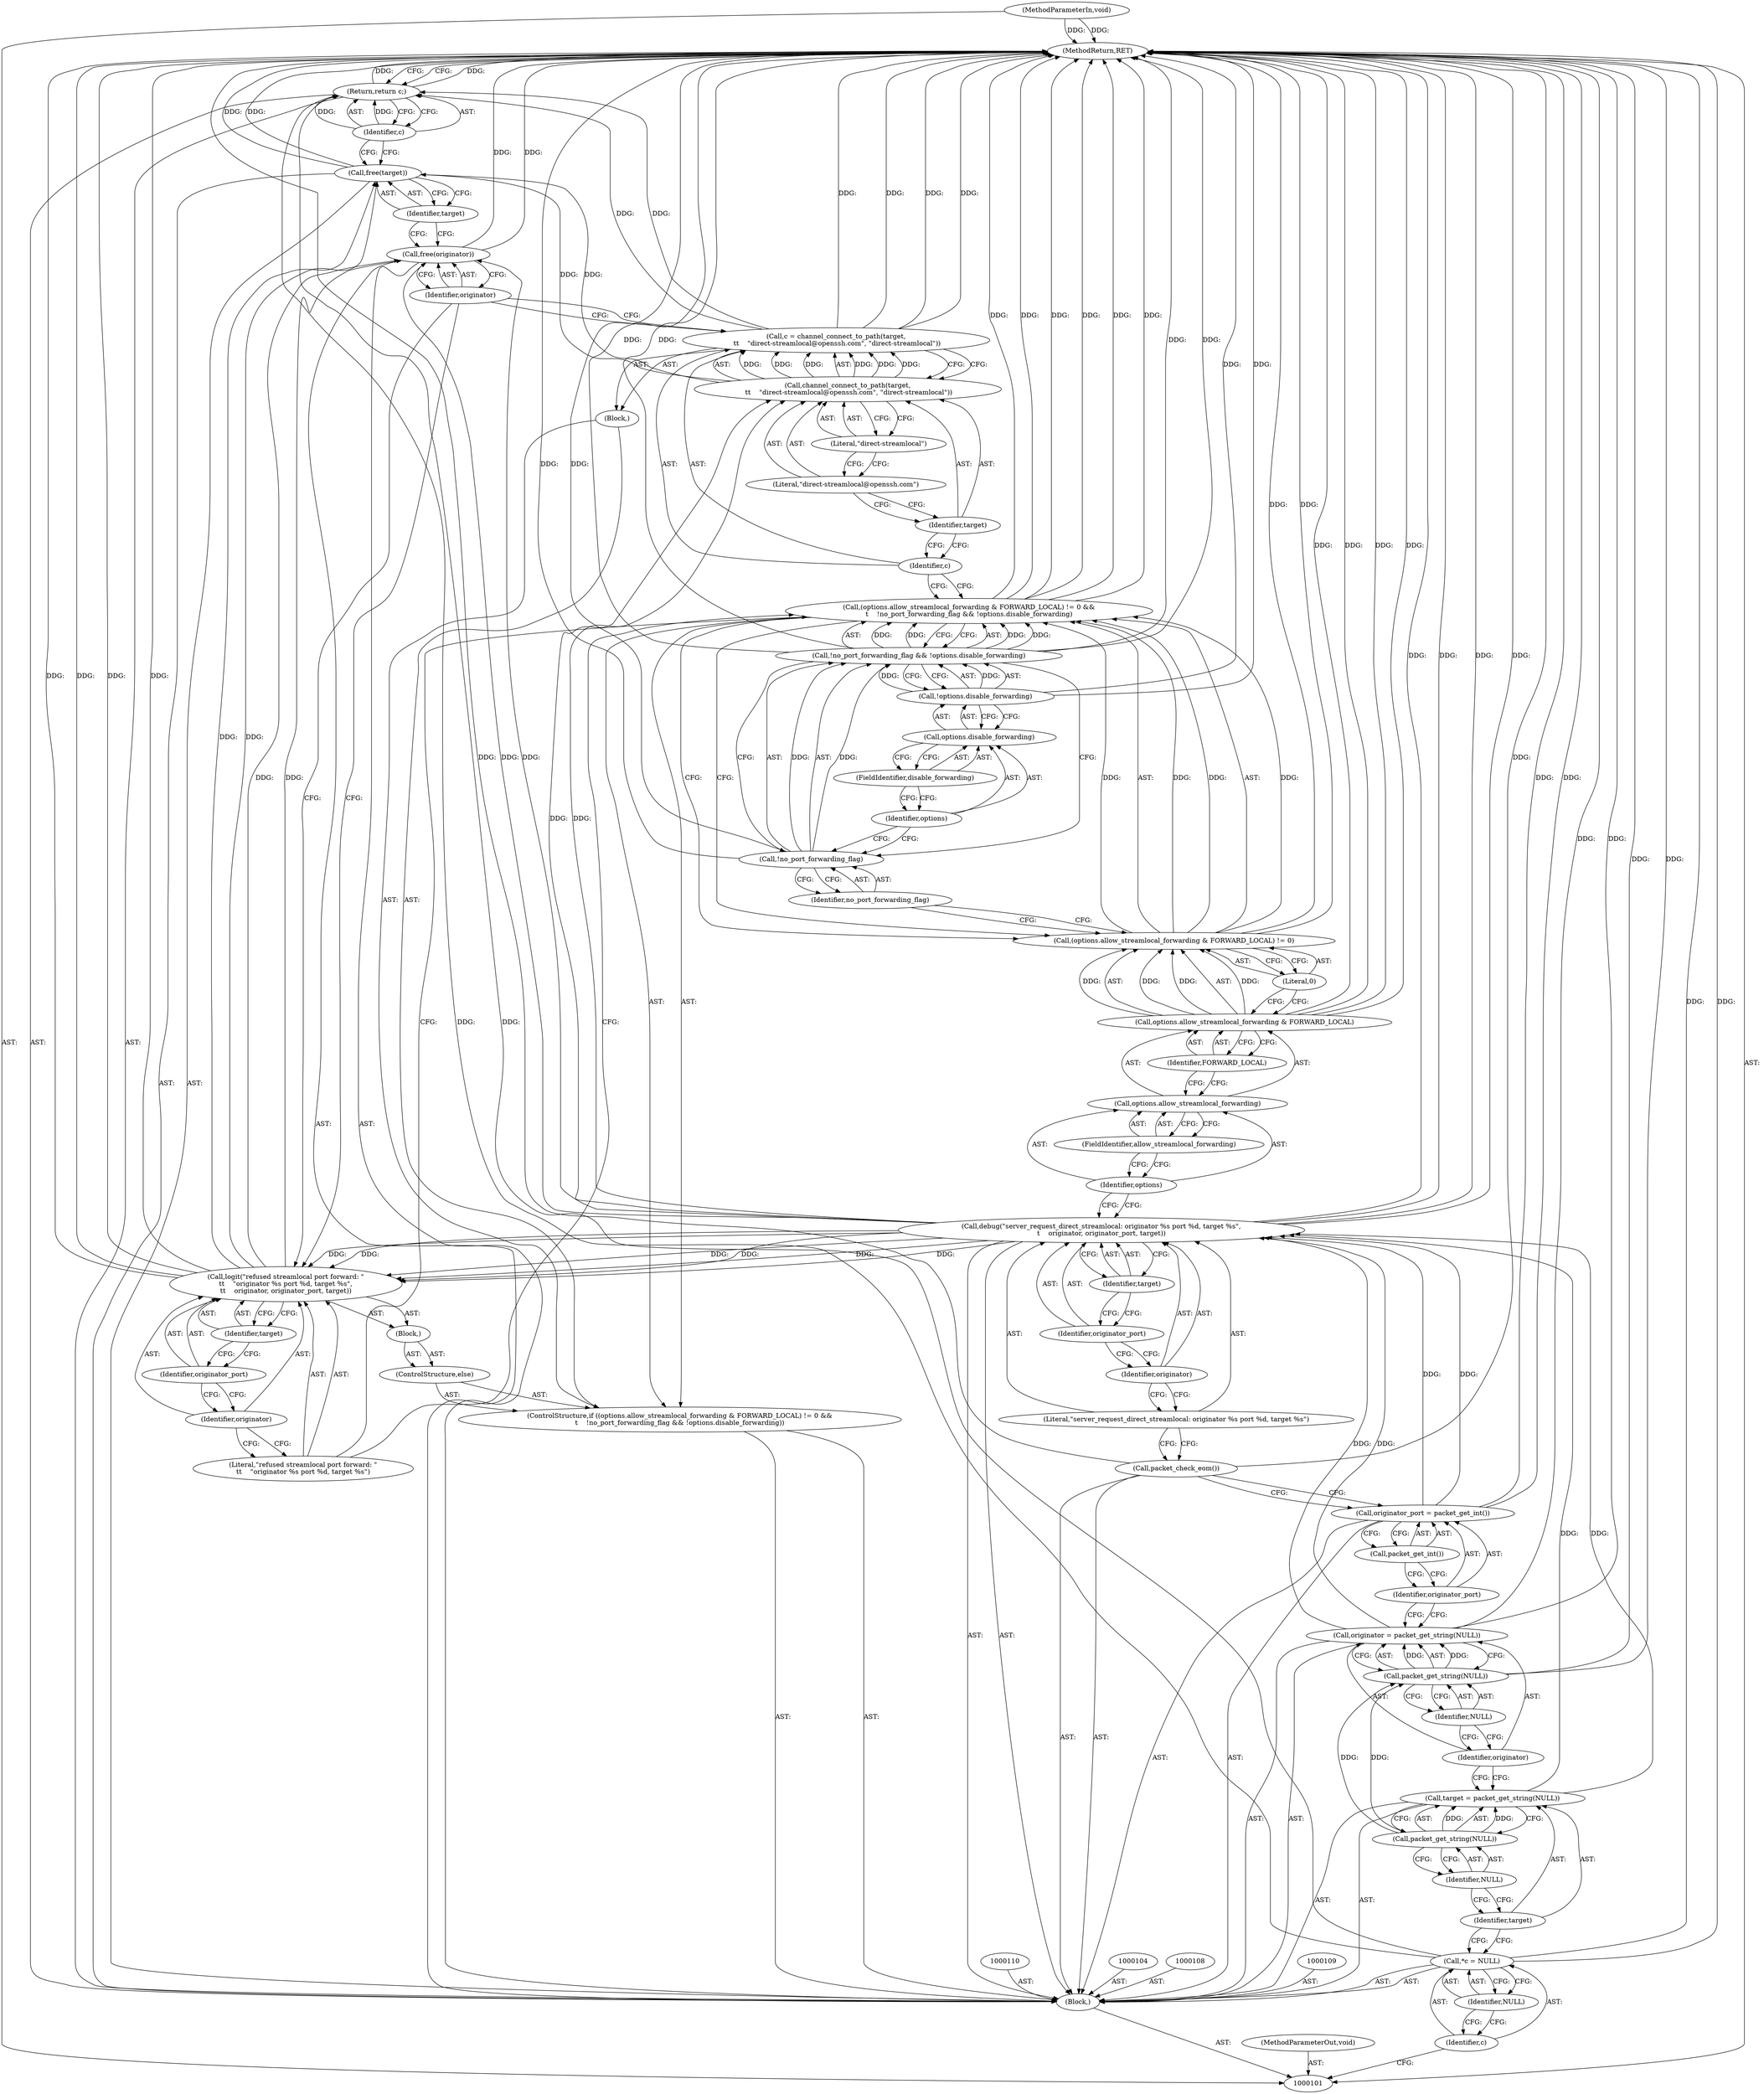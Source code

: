 digraph "1_src_c76fac666ea038753294f2ac94d310f8adece9ce_0" {
"1000164" [label="(MethodReturn,RET)"];
"1000102" [label="(MethodParameterIn,void)"];
"1000235" [label="(MethodParameterOut,void)"];
"1000122" [label="(Call,packet_check_eom())"];
"1000123" [label="(Call,debug(\"server_request_direct_streamlocal: originator %s port %d, target %s\",\n\t    originator, originator_port, target))"];
"1000124" [label="(Literal,\"server_request_direct_streamlocal: originator %s port %d, target %s\")"];
"1000126" [label="(Identifier,originator_port)"];
"1000127" [label="(Identifier,target)"];
"1000125" [label="(Identifier,originator)"];
"1000134" [label="(FieldIdentifier,allow_streamlocal_forwarding)"];
"1000128" [label="(ControlStructure,if ((options.allow_streamlocal_forwarding & FORWARD_LOCAL) != 0 &&\n\t    !no_port_forwarding_flag && !options.disable_forwarding))"];
"1000135" [label="(Identifier,FORWARD_LOCAL)"];
"1000129" [label="(Call,(options.allow_streamlocal_forwarding & FORWARD_LOCAL) != 0 &&\n\t    !no_port_forwarding_flag && !options.disable_forwarding)"];
"1000130" [label="(Call,(options.allow_streamlocal_forwarding & FORWARD_LOCAL) != 0)"];
"1000136" [label="(Literal,0)"];
"1000131" [label="(Call,options.allow_streamlocal_forwarding & FORWARD_LOCAL)"];
"1000132" [label="(Call,options.allow_streamlocal_forwarding)"];
"1000133" [label="(Identifier,options)"];
"1000140" [label="(Call,!options.disable_forwarding)"];
"1000141" [label="(Call,options.disable_forwarding)"];
"1000142" [label="(Identifier,options)"];
"1000143" [label="(FieldIdentifier,disable_forwarding)"];
"1000137" [label="(Call,!no_port_forwarding_flag && !options.disable_forwarding)"];
"1000138" [label="(Call,!no_port_forwarding_flag)"];
"1000139" [label="(Identifier,no_port_forwarding_flag)"];
"1000144" [label="(Block,)"];
"1000145" [label="(Call,c = channel_connect_to_path(target,\n \t\t    \"direct-streamlocal@openssh.com\", \"direct-streamlocal\"))"];
"1000146" [label="(Identifier,c)"];
"1000148" [label="(Identifier,target)"];
"1000147" [label="(Call,channel_connect_to_path(target,\n \t\t    \"direct-streamlocal@openssh.com\", \"direct-streamlocal\"))"];
"1000150" [label="(Literal,\"direct-streamlocal\")"];
"1000149" [label="(Literal,\"direct-streamlocal@openssh.com\")"];
"1000103" [label="(Block,)"];
"1000151" [label="(ControlStructure,else)"];
"1000152" [label="(Block,)"];
"1000153" [label="(Call,logit(\"refused streamlocal port forward: \"\n\t\t    \"originator %s port %d, target %s\",\n\t\t    originator, originator_port, target))"];
"1000154" [label="(Literal,\"refused streamlocal port forward: \"\n\t\t    \"originator %s port %d, target %s\")"];
"1000156" [label="(Identifier,originator_port)"];
"1000157" [label="(Identifier,target)"];
"1000155" [label="(Identifier,originator)"];
"1000158" [label="(Call,free(originator))"];
"1000159" [label="(Identifier,originator)"];
"1000160" [label="(Call,free(target))"];
"1000161" [label="(Identifier,target)"];
"1000162" [label="(Return,return c;)"];
"1000163" [label="(Identifier,c)"];
"1000106" [label="(Identifier,c)"];
"1000107" [label="(Identifier,NULL)"];
"1000105" [label="(Call,*c = NULL)"];
"1000111" [label="(Call,target = packet_get_string(NULL))"];
"1000112" [label="(Identifier,target)"];
"1000113" [label="(Call,packet_get_string(NULL))"];
"1000114" [label="(Identifier,NULL)"];
"1000115" [label="(Call,originator = packet_get_string(NULL))"];
"1000116" [label="(Identifier,originator)"];
"1000117" [label="(Call,packet_get_string(NULL))"];
"1000118" [label="(Identifier,NULL)"];
"1000119" [label="(Call,originator_port = packet_get_int())"];
"1000120" [label="(Identifier,originator_port)"];
"1000121" [label="(Call,packet_get_int())"];
"1000164" -> "1000101"  [label="AST: "];
"1000164" -> "1000162"  [label="CFG: "];
"1000162" -> "1000164"  [label="DDG: "];
"1000137" -> "1000164"  [label="DDG: "];
"1000137" -> "1000164"  [label="DDG: "];
"1000153" -> "1000164"  [label="DDG: "];
"1000153" -> "1000164"  [label="DDG: "];
"1000117" -> "1000164"  [label="DDG: "];
"1000102" -> "1000164"  [label="DDG: "];
"1000131" -> "1000164"  [label="DDG: "];
"1000131" -> "1000164"  [label="DDG: "];
"1000145" -> "1000164"  [label="DDG: "];
"1000145" -> "1000164"  [label="DDG: "];
"1000130" -> "1000164"  [label="DDG: "];
"1000158" -> "1000164"  [label="DDG: "];
"1000115" -> "1000164"  [label="DDG: "];
"1000129" -> "1000164"  [label="DDG: "];
"1000129" -> "1000164"  [label="DDG: "];
"1000129" -> "1000164"  [label="DDG: "];
"1000123" -> "1000164"  [label="DDG: "];
"1000123" -> "1000164"  [label="DDG: "];
"1000140" -> "1000164"  [label="DDG: "];
"1000138" -> "1000164"  [label="DDG: "];
"1000119" -> "1000164"  [label="DDG: "];
"1000122" -> "1000164"  [label="DDG: "];
"1000160" -> "1000164"  [label="DDG: "];
"1000105" -> "1000164"  [label="DDG: "];
"1000102" -> "1000101"  [label="AST: "];
"1000102" -> "1000164"  [label="DDG: "];
"1000235" -> "1000101"  [label="AST: "];
"1000122" -> "1000103"  [label="AST: "];
"1000122" -> "1000119"  [label="CFG: "];
"1000124" -> "1000122"  [label="CFG: "];
"1000122" -> "1000164"  [label="DDG: "];
"1000123" -> "1000103"  [label="AST: "];
"1000123" -> "1000127"  [label="CFG: "];
"1000124" -> "1000123"  [label="AST: "];
"1000125" -> "1000123"  [label="AST: "];
"1000126" -> "1000123"  [label="AST: "];
"1000127" -> "1000123"  [label="AST: "];
"1000133" -> "1000123"  [label="CFG: "];
"1000123" -> "1000164"  [label="DDG: "];
"1000123" -> "1000164"  [label="DDG: "];
"1000115" -> "1000123"  [label="DDG: "];
"1000119" -> "1000123"  [label="DDG: "];
"1000111" -> "1000123"  [label="DDG: "];
"1000123" -> "1000147"  [label="DDG: "];
"1000123" -> "1000153"  [label="DDG: "];
"1000123" -> "1000153"  [label="DDG: "];
"1000123" -> "1000153"  [label="DDG: "];
"1000123" -> "1000158"  [label="DDG: "];
"1000124" -> "1000123"  [label="AST: "];
"1000124" -> "1000122"  [label="CFG: "];
"1000125" -> "1000124"  [label="CFG: "];
"1000126" -> "1000123"  [label="AST: "];
"1000126" -> "1000125"  [label="CFG: "];
"1000127" -> "1000126"  [label="CFG: "];
"1000127" -> "1000123"  [label="AST: "];
"1000127" -> "1000126"  [label="CFG: "];
"1000123" -> "1000127"  [label="CFG: "];
"1000125" -> "1000123"  [label="AST: "];
"1000125" -> "1000124"  [label="CFG: "];
"1000126" -> "1000125"  [label="CFG: "];
"1000134" -> "1000132"  [label="AST: "];
"1000134" -> "1000133"  [label="CFG: "];
"1000132" -> "1000134"  [label="CFG: "];
"1000128" -> "1000103"  [label="AST: "];
"1000129" -> "1000128"  [label="AST: "];
"1000144" -> "1000128"  [label="AST: "];
"1000151" -> "1000128"  [label="AST: "];
"1000135" -> "1000131"  [label="AST: "];
"1000135" -> "1000132"  [label="CFG: "];
"1000131" -> "1000135"  [label="CFG: "];
"1000129" -> "1000128"  [label="AST: "];
"1000129" -> "1000130"  [label="CFG: "];
"1000129" -> "1000137"  [label="CFG: "];
"1000130" -> "1000129"  [label="AST: "];
"1000137" -> "1000129"  [label="AST: "];
"1000146" -> "1000129"  [label="CFG: "];
"1000154" -> "1000129"  [label="CFG: "];
"1000129" -> "1000164"  [label="DDG: "];
"1000129" -> "1000164"  [label="DDG: "];
"1000129" -> "1000164"  [label="DDG: "];
"1000130" -> "1000129"  [label="DDG: "];
"1000130" -> "1000129"  [label="DDG: "];
"1000137" -> "1000129"  [label="DDG: "];
"1000137" -> "1000129"  [label="DDG: "];
"1000130" -> "1000129"  [label="AST: "];
"1000130" -> "1000136"  [label="CFG: "];
"1000131" -> "1000130"  [label="AST: "];
"1000136" -> "1000130"  [label="AST: "];
"1000139" -> "1000130"  [label="CFG: "];
"1000129" -> "1000130"  [label="CFG: "];
"1000130" -> "1000164"  [label="DDG: "];
"1000130" -> "1000129"  [label="DDG: "];
"1000130" -> "1000129"  [label="DDG: "];
"1000131" -> "1000130"  [label="DDG: "];
"1000131" -> "1000130"  [label="DDG: "];
"1000136" -> "1000130"  [label="AST: "];
"1000136" -> "1000131"  [label="CFG: "];
"1000130" -> "1000136"  [label="CFG: "];
"1000131" -> "1000130"  [label="AST: "];
"1000131" -> "1000135"  [label="CFG: "];
"1000132" -> "1000131"  [label="AST: "];
"1000135" -> "1000131"  [label="AST: "];
"1000136" -> "1000131"  [label="CFG: "];
"1000131" -> "1000164"  [label="DDG: "];
"1000131" -> "1000164"  [label="DDG: "];
"1000131" -> "1000130"  [label="DDG: "];
"1000131" -> "1000130"  [label="DDG: "];
"1000132" -> "1000131"  [label="AST: "];
"1000132" -> "1000134"  [label="CFG: "];
"1000133" -> "1000132"  [label="AST: "];
"1000134" -> "1000132"  [label="AST: "];
"1000135" -> "1000132"  [label="CFG: "];
"1000133" -> "1000132"  [label="AST: "];
"1000133" -> "1000123"  [label="CFG: "];
"1000134" -> "1000133"  [label="CFG: "];
"1000140" -> "1000137"  [label="AST: "];
"1000140" -> "1000141"  [label="CFG: "];
"1000141" -> "1000140"  [label="AST: "];
"1000137" -> "1000140"  [label="CFG: "];
"1000140" -> "1000164"  [label="DDG: "];
"1000140" -> "1000137"  [label="DDG: "];
"1000141" -> "1000140"  [label="AST: "];
"1000141" -> "1000143"  [label="CFG: "];
"1000142" -> "1000141"  [label="AST: "];
"1000143" -> "1000141"  [label="AST: "];
"1000140" -> "1000141"  [label="CFG: "];
"1000142" -> "1000141"  [label="AST: "];
"1000142" -> "1000138"  [label="CFG: "];
"1000143" -> "1000142"  [label="CFG: "];
"1000143" -> "1000141"  [label="AST: "];
"1000143" -> "1000142"  [label="CFG: "];
"1000141" -> "1000143"  [label="CFG: "];
"1000137" -> "1000129"  [label="AST: "];
"1000137" -> "1000138"  [label="CFG: "];
"1000137" -> "1000140"  [label="CFG: "];
"1000138" -> "1000137"  [label="AST: "];
"1000140" -> "1000137"  [label="AST: "];
"1000129" -> "1000137"  [label="CFG: "];
"1000137" -> "1000164"  [label="DDG: "];
"1000137" -> "1000164"  [label="DDG: "];
"1000137" -> "1000129"  [label="DDG: "];
"1000137" -> "1000129"  [label="DDG: "];
"1000138" -> "1000137"  [label="DDG: "];
"1000140" -> "1000137"  [label="DDG: "];
"1000138" -> "1000137"  [label="AST: "];
"1000138" -> "1000139"  [label="CFG: "];
"1000139" -> "1000138"  [label="AST: "];
"1000142" -> "1000138"  [label="CFG: "];
"1000137" -> "1000138"  [label="CFG: "];
"1000138" -> "1000164"  [label="DDG: "];
"1000138" -> "1000137"  [label="DDG: "];
"1000139" -> "1000138"  [label="AST: "];
"1000139" -> "1000130"  [label="CFG: "];
"1000138" -> "1000139"  [label="CFG: "];
"1000144" -> "1000128"  [label="AST: "];
"1000145" -> "1000144"  [label="AST: "];
"1000145" -> "1000144"  [label="AST: "];
"1000145" -> "1000147"  [label="CFG: "];
"1000146" -> "1000145"  [label="AST: "];
"1000147" -> "1000145"  [label="AST: "];
"1000159" -> "1000145"  [label="CFG: "];
"1000145" -> "1000164"  [label="DDG: "];
"1000145" -> "1000164"  [label="DDG: "];
"1000147" -> "1000145"  [label="DDG: "];
"1000147" -> "1000145"  [label="DDG: "];
"1000147" -> "1000145"  [label="DDG: "];
"1000145" -> "1000162"  [label="DDG: "];
"1000146" -> "1000145"  [label="AST: "];
"1000146" -> "1000129"  [label="CFG: "];
"1000148" -> "1000146"  [label="CFG: "];
"1000148" -> "1000147"  [label="AST: "];
"1000148" -> "1000146"  [label="CFG: "];
"1000149" -> "1000148"  [label="CFG: "];
"1000147" -> "1000145"  [label="AST: "];
"1000147" -> "1000150"  [label="CFG: "];
"1000148" -> "1000147"  [label="AST: "];
"1000149" -> "1000147"  [label="AST: "];
"1000150" -> "1000147"  [label="AST: "];
"1000145" -> "1000147"  [label="CFG: "];
"1000147" -> "1000145"  [label="DDG: "];
"1000147" -> "1000145"  [label="DDG: "];
"1000147" -> "1000145"  [label="DDG: "];
"1000123" -> "1000147"  [label="DDG: "];
"1000147" -> "1000160"  [label="DDG: "];
"1000150" -> "1000147"  [label="AST: "];
"1000150" -> "1000149"  [label="CFG: "];
"1000147" -> "1000150"  [label="CFG: "];
"1000149" -> "1000147"  [label="AST: "];
"1000149" -> "1000148"  [label="CFG: "];
"1000150" -> "1000149"  [label="CFG: "];
"1000103" -> "1000101"  [label="AST: "];
"1000104" -> "1000103"  [label="AST: "];
"1000105" -> "1000103"  [label="AST: "];
"1000108" -> "1000103"  [label="AST: "];
"1000109" -> "1000103"  [label="AST: "];
"1000110" -> "1000103"  [label="AST: "];
"1000111" -> "1000103"  [label="AST: "];
"1000115" -> "1000103"  [label="AST: "];
"1000119" -> "1000103"  [label="AST: "];
"1000122" -> "1000103"  [label="AST: "];
"1000123" -> "1000103"  [label="AST: "];
"1000128" -> "1000103"  [label="AST: "];
"1000158" -> "1000103"  [label="AST: "];
"1000160" -> "1000103"  [label="AST: "];
"1000162" -> "1000103"  [label="AST: "];
"1000151" -> "1000128"  [label="AST: "];
"1000152" -> "1000151"  [label="AST: "];
"1000152" -> "1000151"  [label="AST: "];
"1000153" -> "1000152"  [label="AST: "];
"1000153" -> "1000152"  [label="AST: "];
"1000153" -> "1000157"  [label="CFG: "];
"1000154" -> "1000153"  [label="AST: "];
"1000155" -> "1000153"  [label="AST: "];
"1000156" -> "1000153"  [label="AST: "];
"1000157" -> "1000153"  [label="AST: "];
"1000159" -> "1000153"  [label="CFG: "];
"1000153" -> "1000164"  [label="DDG: "];
"1000153" -> "1000164"  [label="DDG: "];
"1000123" -> "1000153"  [label="DDG: "];
"1000123" -> "1000153"  [label="DDG: "];
"1000123" -> "1000153"  [label="DDG: "];
"1000153" -> "1000158"  [label="DDG: "];
"1000153" -> "1000160"  [label="DDG: "];
"1000154" -> "1000153"  [label="AST: "];
"1000154" -> "1000129"  [label="CFG: "];
"1000155" -> "1000154"  [label="CFG: "];
"1000156" -> "1000153"  [label="AST: "];
"1000156" -> "1000155"  [label="CFG: "];
"1000157" -> "1000156"  [label="CFG: "];
"1000157" -> "1000153"  [label="AST: "];
"1000157" -> "1000156"  [label="CFG: "];
"1000153" -> "1000157"  [label="CFG: "];
"1000155" -> "1000153"  [label="AST: "];
"1000155" -> "1000154"  [label="CFG: "];
"1000156" -> "1000155"  [label="CFG: "];
"1000158" -> "1000103"  [label="AST: "];
"1000158" -> "1000159"  [label="CFG: "];
"1000159" -> "1000158"  [label="AST: "];
"1000161" -> "1000158"  [label="CFG: "];
"1000158" -> "1000164"  [label="DDG: "];
"1000123" -> "1000158"  [label="DDG: "];
"1000153" -> "1000158"  [label="DDG: "];
"1000159" -> "1000158"  [label="AST: "];
"1000159" -> "1000145"  [label="CFG: "];
"1000159" -> "1000153"  [label="CFG: "];
"1000158" -> "1000159"  [label="CFG: "];
"1000160" -> "1000103"  [label="AST: "];
"1000160" -> "1000161"  [label="CFG: "];
"1000161" -> "1000160"  [label="AST: "];
"1000163" -> "1000160"  [label="CFG: "];
"1000160" -> "1000164"  [label="DDG: "];
"1000153" -> "1000160"  [label="DDG: "];
"1000147" -> "1000160"  [label="DDG: "];
"1000161" -> "1000160"  [label="AST: "];
"1000161" -> "1000158"  [label="CFG: "];
"1000160" -> "1000161"  [label="CFG: "];
"1000162" -> "1000103"  [label="AST: "];
"1000162" -> "1000163"  [label="CFG: "];
"1000163" -> "1000162"  [label="AST: "];
"1000164" -> "1000162"  [label="CFG: "];
"1000162" -> "1000164"  [label="DDG: "];
"1000163" -> "1000162"  [label="DDG: "];
"1000145" -> "1000162"  [label="DDG: "];
"1000105" -> "1000162"  [label="DDG: "];
"1000163" -> "1000162"  [label="AST: "];
"1000163" -> "1000160"  [label="CFG: "];
"1000162" -> "1000163"  [label="CFG: "];
"1000163" -> "1000162"  [label="DDG: "];
"1000106" -> "1000105"  [label="AST: "];
"1000106" -> "1000101"  [label="CFG: "];
"1000107" -> "1000106"  [label="CFG: "];
"1000107" -> "1000105"  [label="AST: "];
"1000107" -> "1000106"  [label="CFG: "];
"1000105" -> "1000107"  [label="CFG: "];
"1000105" -> "1000103"  [label="AST: "];
"1000105" -> "1000107"  [label="CFG: "];
"1000106" -> "1000105"  [label="AST: "];
"1000107" -> "1000105"  [label="AST: "];
"1000112" -> "1000105"  [label="CFG: "];
"1000105" -> "1000164"  [label="DDG: "];
"1000105" -> "1000162"  [label="DDG: "];
"1000111" -> "1000103"  [label="AST: "];
"1000111" -> "1000113"  [label="CFG: "];
"1000112" -> "1000111"  [label="AST: "];
"1000113" -> "1000111"  [label="AST: "];
"1000116" -> "1000111"  [label="CFG: "];
"1000113" -> "1000111"  [label="DDG: "];
"1000111" -> "1000123"  [label="DDG: "];
"1000112" -> "1000111"  [label="AST: "];
"1000112" -> "1000105"  [label="CFG: "];
"1000114" -> "1000112"  [label="CFG: "];
"1000113" -> "1000111"  [label="AST: "];
"1000113" -> "1000114"  [label="CFG: "];
"1000114" -> "1000113"  [label="AST: "];
"1000111" -> "1000113"  [label="CFG: "];
"1000113" -> "1000111"  [label="DDG: "];
"1000113" -> "1000117"  [label="DDG: "];
"1000114" -> "1000113"  [label="AST: "];
"1000114" -> "1000112"  [label="CFG: "];
"1000113" -> "1000114"  [label="CFG: "];
"1000115" -> "1000103"  [label="AST: "];
"1000115" -> "1000117"  [label="CFG: "];
"1000116" -> "1000115"  [label="AST: "];
"1000117" -> "1000115"  [label="AST: "];
"1000120" -> "1000115"  [label="CFG: "];
"1000115" -> "1000164"  [label="DDG: "];
"1000117" -> "1000115"  [label="DDG: "];
"1000115" -> "1000123"  [label="DDG: "];
"1000116" -> "1000115"  [label="AST: "];
"1000116" -> "1000111"  [label="CFG: "];
"1000118" -> "1000116"  [label="CFG: "];
"1000117" -> "1000115"  [label="AST: "];
"1000117" -> "1000118"  [label="CFG: "];
"1000118" -> "1000117"  [label="AST: "];
"1000115" -> "1000117"  [label="CFG: "];
"1000117" -> "1000164"  [label="DDG: "];
"1000117" -> "1000115"  [label="DDG: "];
"1000113" -> "1000117"  [label="DDG: "];
"1000118" -> "1000117"  [label="AST: "];
"1000118" -> "1000116"  [label="CFG: "];
"1000117" -> "1000118"  [label="CFG: "];
"1000119" -> "1000103"  [label="AST: "];
"1000119" -> "1000121"  [label="CFG: "];
"1000120" -> "1000119"  [label="AST: "];
"1000121" -> "1000119"  [label="AST: "];
"1000122" -> "1000119"  [label="CFG: "];
"1000119" -> "1000164"  [label="DDG: "];
"1000119" -> "1000123"  [label="DDG: "];
"1000120" -> "1000119"  [label="AST: "];
"1000120" -> "1000115"  [label="CFG: "];
"1000121" -> "1000120"  [label="CFG: "];
"1000121" -> "1000119"  [label="AST: "];
"1000121" -> "1000120"  [label="CFG: "];
"1000119" -> "1000121"  [label="CFG: "];
}
